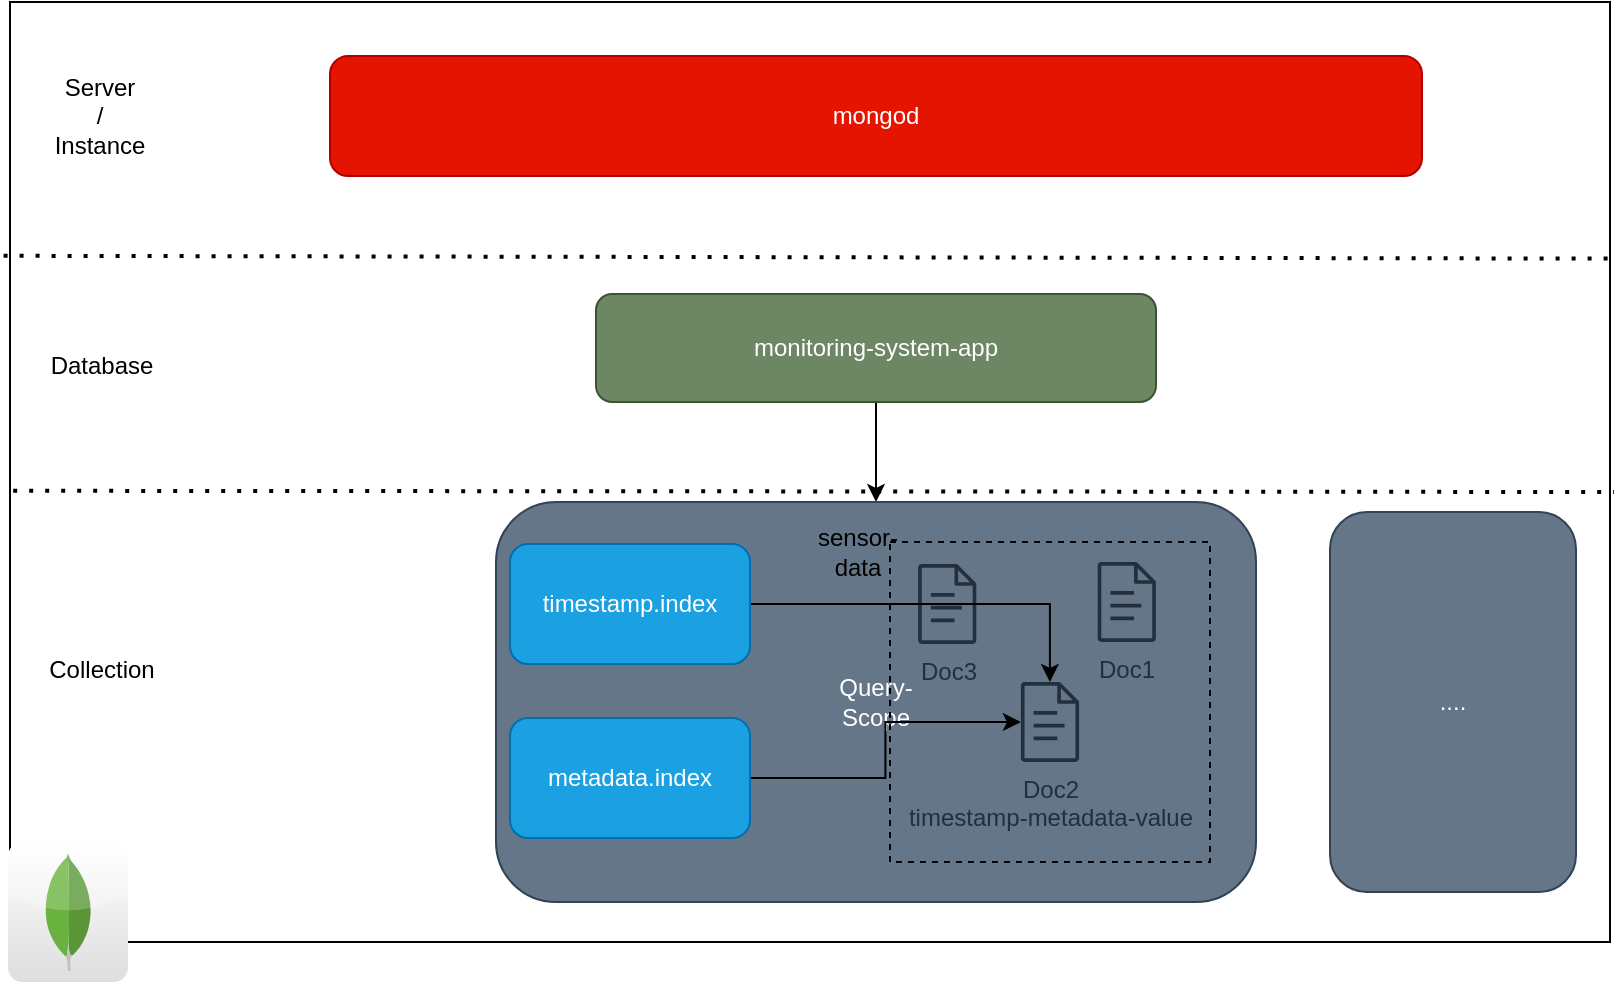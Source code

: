 <mxfile version="28.0.5">
  <diagram name="Seite-1" id="VZUpCasN7EifRcKKrMI3">
    <mxGraphModel dx="1213" dy="764" grid="1" gridSize="10" guides="1" tooltips="1" connect="1" arrows="1" fold="1" page="1" pageScale="1" pageWidth="827" pageHeight="1169" math="0" shadow="0">
      <root>
        <mxCell id="0" />
        <mxCell id="1" parent="0" />
        <mxCell id="7f1RePoS6G2i0OCe9mkJ-2" value="" style="rounded=0;whiteSpace=wrap;html=1;" vertex="1" parent="1">
          <mxGeometry x="180" y="190" width="800" height="470" as="geometry" />
        </mxCell>
        <mxCell id="7f1RePoS6G2i0OCe9mkJ-3" value="mongod" style="rounded=1;whiteSpace=wrap;html=1;fillColor=#e51400;fontColor=#ffffff;strokeColor=#B20000;" vertex="1" parent="1">
          <mxGeometry x="340" y="217" width="546" height="60" as="geometry" />
        </mxCell>
        <mxCell id="7f1RePoS6G2i0OCe9mkJ-4" value="" style="endArrow=none;dashed=1;html=1;dashPattern=1 3;strokeWidth=2;rounded=0;exitX=-0.004;exitY=0.27;exitDx=0;exitDy=0;entryX=1;entryY=0.273;entryDx=0;entryDy=0;entryPerimeter=0;exitPerimeter=0;" edge="1" parent="1" source="7f1RePoS6G2i0OCe9mkJ-2" target="7f1RePoS6G2i0OCe9mkJ-2">
          <mxGeometry width="50" height="50" relative="1" as="geometry">
            <mxPoint x="390" y="420" as="sourcePoint" />
            <mxPoint x="440" y="370" as="targetPoint" />
            <Array as="points" />
          </mxGeometry>
        </mxCell>
        <mxCell id="7f1RePoS6G2i0OCe9mkJ-5" value="" style="endArrow=none;dashed=1;html=1;dashPattern=1 3;strokeWidth=2;rounded=0;exitX=0.002;exitY=0.52;exitDx=0;exitDy=0;exitPerimeter=0;" edge="1" parent="1" source="7f1RePoS6G2i0OCe9mkJ-2">
          <mxGeometry width="50" height="50" relative="1" as="geometry">
            <mxPoint x="199" y="437" as="sourcePoint" />
            <mxPoint x="982" y="435" as="targetPoint" />
            <Array as="points" />
          </mxGeometry>
        </mxCell>
        <mxCell id="7f1RePoS6G2i0OCe9mkJ-6" value="Server&lt;div&gt;/&lt;/div&gt;&lt;div&gt;Instance&lt;/div&gt;" style="text;html=1;align=center;verticalAlign=middle;whiteSpace=wrap;rounded=0;" vertex="1" parent="1">
          <mxGeometry x="190" y="223" width="70" height="48" as="geometry" />
        </mxCell>
        <mxCell id="7f1RePoS6G2i0OCe9mkJ-7" value="Database" style="text;html=1;align=center;verticalAlign=middle;whiteSpace=wrap;rounded=0;" vertex="1" parent="1">
          <mxGeometry x="191" y="348" width="70" height="48" as="geometry" />
        </mxCell>
        <mxCell id="7f1RePoS6G2i0OCe9mkJ-11" style="edgeStyle=orthogonalEdgeStyle;rounded=0;orthogonalLoop=1;jettySize=auto;html=1;entryX=0.5;entryY=0;entryDx=0;entryDy=0;" edge="1" parent="1" source="7f1RePoS6G2i0OCe9mkJ-8" target="7f1RePoS6G2i0OCe9mkJ-10">
          <mxGeometry relative="1" as="geometry" />
        </mxCell>
        <mxCell id="7f1RePoS6G2i0OCe9mkJ-8" value="monitoring-system-app" style="rounded=1;whiteSpace=wrap;html=1;fillColor=#6d8764;fontColor=#ffffff;strokeColor=#3A5431;" vertex="1" parent="1">
          <mxGeometry x="473" y="336" width="280" height="54" as="geometry" />
        </mxCell>
        <mxCell id="7f1RePoS6G2i0OCe9mkJ-9" value="Collection" style="text;html=1;align=center;verticalAlign=middle;whiteSpace=wrap;rounded=0;" vertex="1" parent="1">
          <mxGeometry x="191" y="500" width="70" height="48" as="geometry" />
        </mxCell>
        <mxCell id="7f1RePoS6G2i0OCe9mkJ-1" value="" style="dashed=0;outlineConnect=0;html=1;align=center;labelPosition=center;verticalLabelPosition=bottom;verticalAlign=top;shape=mxgraph.webicons.mongodb;gradientColor=#DFDEDE;fillColor=default;strokeColor=none;" vertex="1" parent="1">
          <mxGeometry x="179" y="610" width="60" height="70" as="geometry" />
        </mxCell>
        <mxCell id="7f1RePoS6G2i0OCe9mkJ-10" value="Query-&lt;br&gt;Scope" style="rounded=1;whiteSpace=wrap;html=1;fillColor=#647687;fontColor=#ffffff;strokeColor=#314354;" vertex="1" parent="1">
          <mxGeometry x="423" y="440" width="380" height="200" as="geometry" />
        </mxCell>
        <mxCell id="7f1RePoS6G2i0OCe9mkJ-12" value="" style="whiteSpace=wrap;html=1;aspect=fixed;dashed=1;fillColor=none;strokeColor=light-dark(#000000,#000000);" vertex="1" parent="1">
          <mxGeometry x="620" y="460" width="160" height="160" as="geometry" />
        </mxCell>
        <mxCell id="7f1RePoS6G2i0OCe9mkJ-13" value="sensor-data" style="text;html=1;align=center;verticalAlign=middle;whiteSpace=wrap;rounded=0;" vertex="1" parent="1">
          <mxGeometry x="574" y="450" width="60" height="30" as="geometry" />
        </mxCell>
        <mxCell id="7f1RePoS6G2i0OCe9mkJ-14" value="Doc1" style="sketch=0;outlineConnect=0;fontColor=#232F3E;gradientColor=none;fillColor=#232F3D;strokeColor=none;dashed=0;verticalLabelPosition=bottom;verticalAlign=top;align=center;html=1;fontSize=12;fontStyle=0;aspect=fixed;pointerEvents=1;shape=mxgraph.aws4.document;" vertex="1" parent="1">
          <mxGeometry x="723.77" y="470" width="29.23" height="40" as="geometry" />
        </mxCell>
        <mxCell id="7f1RePoS6G2i0OCe9mkJ-15" value="Doc3" style="sketch=0;outlineConnect=0;fontColor=#232F3E;gradientColor=none;fillColor=#232F3D;strokeColor=none;dashed=0;verticalLabelPosition=bottom;verticalAlign=top;align=center;html=1;fontSize=12;fontStyle=0;aspect=fixed;pointerEvents=1;shape=mxgraph.aws4.document;" vertex="1" parent="1">
          <mxGeometry x="634" y="471" width="29.23" height="40" as="geometry" />
        </mxCell>
        <mxCell id="7f1RePoS6G2i0OCe9mkJ-16" value="Doc2&lt;br&gt;timestamp-metadata-value" style="sketch=0;outlineConnect=0;fontColor=#232F3E;gradientColor=none;fillColor=#232F3D;strokeColor=none;dashed=0;verticalLabelPosition=bottom;verticalAlign=top;align=center;html=1;fontSize=12;fontStyle=0;aspect=fixed;pointerEvents=1;shape=mxgraph.aws4.document;" vertex="1" parent="1">
          <mxGeometry x="685.38" y="530" width="29.23" height="40" as="geometry" />
        </mxCell>
        <mxCell id="7f1RePoS6G2i0OCe9mkJ-25" style="edgeStyle=orthogonalEdgeStyle;rounded=0;orthogonalLoop=1;jettySize=auto;html=1;" edge="1" parent="1" source="7f1RePoS6G2i0OCe9mkJ-23" target="7f1RePoS6G2i0OCe9mkJ-16">
          <mxGeometry relative="1" as="geometry" />
        </mxCell>
        <mxCell id="7f1RePoS6G2i0OCe9mkJ-23" value="timestamp.index" style="rounded=1;whiteSpace=wrap;html=1;fillColor=#1ba1e2;fontColor=#ffffff;strokeColor=#006EAF;" vertex="1" parent="1">
          <mxGeometry x="430" y="461" width="120" height="60" as="geometry" />
        </mxCell>
        <mxCell id="7f1RePoS6G2i0OCe9mkJ-26" style="edgeStyle=orthogonalEdgeStyle;rounded=0;orthogonalLoop=1;jettySize=auto;html=1;" edge="1" parent="1" source="7f1RePoS6G2i0OCe9mkJ-24" target="7f1RePoS6G2i0OCe9mkJ-16">
          <mxGeometry relative="1" as="geometry" />
        </mxCell>
        <mxCell id="7f1RePoS6G2i0OCe9mkJ-24" value="metadata.index" style="rounded=1;whiteSpace=wrap;html=1;fillColor=#1ba1e2;fontColor=#ffffff;strokeColor=#006EAF;" vertex="1" parent="1">
          <mxGeometry x="430" y="548" width="120" height="60" as="geometry" />
        </mxCell>
        <mxCell id="7f1RePoS6G2i0OCe9mkJ-27" value="...." style="rounded=1;whiteSpace=wrap;html=1;fillColor=#647687;fontColor=#ffffff;strokeColor=#314354;" vertex="1" parent="1">
          <mxGeometry x="840" y="445" width="123" height="190" as="geometry" />
        </mxCell>
      </root>
    </mxGraphModel>
  </diagram>
</mxfile>
